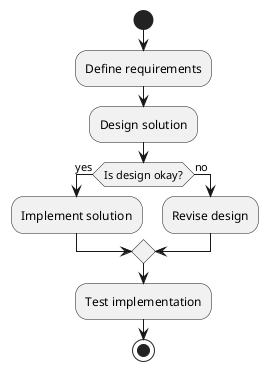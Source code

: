 @startuml
start
:Define requirements;
:Design solution;
if (Is design okay?) then (yes)
  :Implement solution;
else (no)
  :Revise design;
endif
:Test implementation;
stop
@enduml
